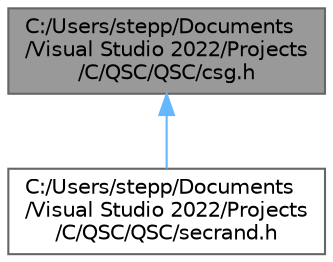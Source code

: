 digraph "C:/Users/stepp/Documents/Visual Studio 2022/Projects/C/QSC/QSC/csg.h"
{
 // LATEX_PDF_SIZE
  bgcolor="transparent";
  edge [fontname=Helvetica,fontsize=10,labelfontname=Helvetica,labelfontsize=10];
  node [fontname=Helvetica,fontsize=10,shape=box,height=0.2,width=0.4];
  Node1 [id="Node000001",label="C:/Users/stepp/Documents\l/Visual Studio 2022/Projects\l/C/QSC/QSC/csg.h",height=0.2,width=0.4,color="gray40", fillcolor="grey60", style="filled", fontcolor="black",tooltip="Contains the public api and documentation for the CSG pseudo-random bytes generator."];
  Node1 -> Node2 [id="edge2_Node000001_Node000002",dir="back",color="steelblue1",style="solid",tooltip=" "];
  Node2 [id="Node000002",label="C:/Users/stepp/Documents\l/Visual Studio 2022/Projects\l/C/QSC/QSC/secrand.h",height=0.2,width=0.4,color="grey40", fillcolor="white", style="filled",URL="$secrand_8h_source.html",tooltip=" "];
}
